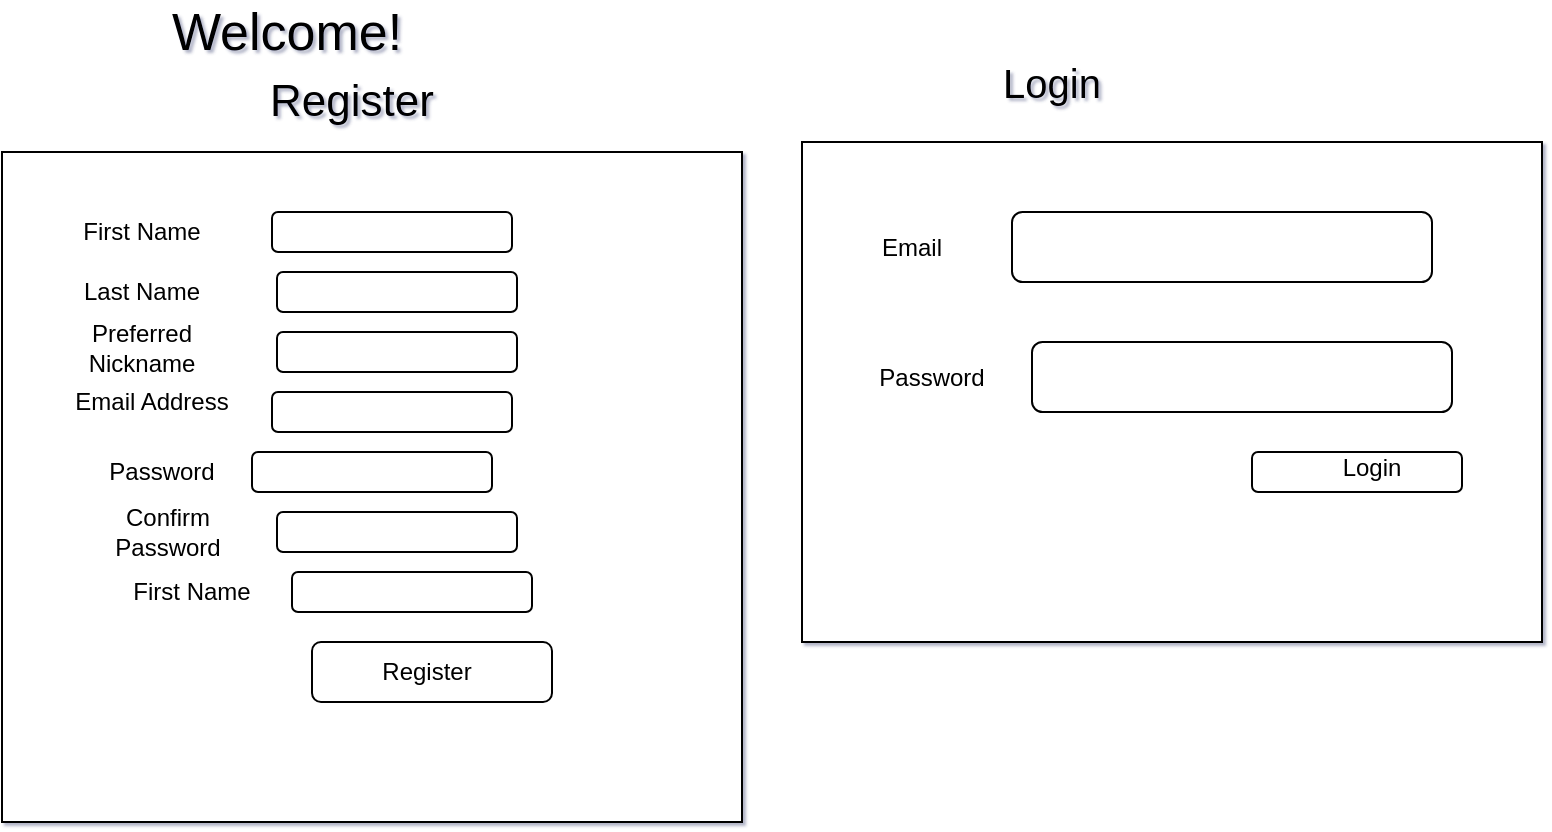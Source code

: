 <mxfile version="11.0.2" type="github"><diagram id="AYRJetypXVJj1sfTPYny" name="Page-1"><mxGraphModel dx="1527" dy="1650" grid="1" gridSize="15" guides="1" tooltips="1" connect="1" arrows="1" fold="1" page="1" pageScale="1" pageWidth="850" pageHeight="1100" background="none" math="0" shadow="1"><root><mxCell id="0"/><mxCell id="1" parent="0"/><mxCell id="lva4wxckt4OcmbiJaLVK-22" value="" style="rounded=0;whiteSpace=wrap;html=1;" vertex="1" parent="1"><mxGeometry x="-10" y="70" width="370" height="335" as="geometry"/></mxCell><mxCell id="lva4wxckt4OcmbiJaLVK-3" value="" style="rounded=0;whiteSpace=wrap;html=1;" vertex="1" parent="1"><mxGeometry x="390" y="65" width="370" height="250" as="geometry"/></mxCell><mxCell id="lva4wxckt4OcmbiJaLVK-4" value="First Name&lt;br&gt;" style="text;html=1;strokeColor=none;fillColor=none;align=center;verticalAlign=middle;whiteSpace=wrap;rounded=0;" vertex="1" parent="1"><mxGeometry x="15" y="100" width="90" height="20" as="geometry"/></mxCell><mxCell id="lva4wxckt4OcmbiJaLVK-5" value="" style="rounded=1;whiteSpace=wrap;html=1;" vertex="1" parent="1"><mxGeometry x="125" y="100" width="120" height="20" as="geometry"/></mxCell><mxCell id="lva4wxckt4OcmbiJaLVK-7" value="Last Name" style="text;html=1;strokeColor=none;fillColor=none;align=center;verticalAlign=middle;whiteSpace=wrap;rounded=0;" vertex="1" parent="1"><mxGeometry x="15" y="130" width="90" height="20" as="geometry"/></mxCell><mxCell id="lva4wxckt4OcmbiJaLVK-8" value="" style="rounded=1;whiteSpace=wrap;html=1;" vertex="1" parent="1"><mxGeometry x="127.5" y="130" width="120" height="20" as="geometry"/></mxCell><mxCell id="lva4wxckt4OcmbiJaLVK-9" value="Preferred Nickname" style="text;html=1;strokeColor=none;fillColor=none;align=center;verticalAlign=middle;whiteSpace=wrap;rounded=0;" vertex="1" parent="1"><mxGeometry x="15" y="157.5" width="90" height="20" as="geometry"/></mxCell><mxCell id="lva4wxckt4OcmbiJaLVK-10" value="" style="rounded=1;whiteSpace=wrap;html=1;" vertex="1" parent="1"><mxGeometry x="127.5" y="160" width="120" height="20" as="geometry"/></mxCell><mxCell id="lva4wxckt4OcmbiJaLVK-13" value="Email Address" style="text;html=1;strokeColor=none;fillColor=none;align=center;verticalAlign=middle;whiteSpace=wrap;rounded=0;" vertex="1" parent="1"><mxGeometry x="20" y="185" width="90" height="20" as="geometry"/></mxCell><mxCell id="lva4wxckt4OcmbiJaLVK-14" value="" style="rounded=1;whiteSpace=wrap;html=1;" vertex="1" parent="1"><mxGeometry x="125" y="190" width="120" height="20" as="geometry"/></mxCell><mxCell id="lva4wxckt4OcmbiJaLVK-15" value="Password" style="text;html=1;strokeColor=none;fillColor=none;align=center;verticalAlign=middle;whiteSpace=wrap;rounded=0;" vertex="1" parent="1"><mxGeometry x="20" y="220" width="100" height="20" as="geometry"/></mxCell><mxCell id="lva4wxckt4OcmbiJaLVK-16" value="" style="rounded=1;whiteSpace=wrap;html=1;" vertex="1" parent="1"><mxGeometry x="115" y="220" width="120" height="20" as="geometry"/></mxCell><mxCell id="lva4wxckt4OcmbiJaLVK-17" value="Confirm Password" style="text;html=1;strokeColor=none;fillColor=none;align=center;verticalAlign=middle;whiteSpace=wrap;rounded=0;" vertex="1" parent="1"><mxGeometry x="32.5" y="250" width="80" height="20" as="geometry"/></mxCell><mxCell id="lva4wxckt4OcmbiJaLVK-18" value="" style="rounded=1;whiteSpace=wrap;html=1;" vertex="1" parent="1"><mxGeometry x="127.5" y="250" width="120" height="20" as="geometry"/></mxCell><mxCell id="lva4wxckt4OcmbiJaLVK-19" value="First Name&lt;br&gt;" style="text;html=1;strokeColor=none;fillColor=none;align=center;verticalAlign=middle;whiteSpace=wrap;rounded=0;" vertex="1" parent="1"><mxGeometry x="40" y="280" width="90" height="20" as="geometry"/></mxCell><mxCell id="lva4wxckt4OcmbiJaLVK-20" value="" style="rounded=1;whiteSpace=wrap;html=1;" vertex="1" parent="1"><mxGeometry x="135" y="280" width="120" height="20" as="geometry"/></mxCell><mxCell id="lva4wxckt4OcmbiJaLVK-23" value="&lt;font style=&quot;font-size: 26px&quot;&gt;Welcome!&lt;/font&gt;" style="text;html=1;strokeColor=none;fillColor=none;align=center;verticalAlign=middle;whiteSpace=wrap;rounded=0;" vertex="1" parent="1"><mxGeometry x="100" width="65" height="20" as="geometry"/></mxCell><mxCell id="lva4wxckt4OcmbiJaLVK-24" value="&lt;font style=&quot;font-size: 22px&quot;&gt;Register&lt;/font&gt;" style="text;html=1;strokeColor=none;fillColor=none;align=center;verticalAlign=middle;whiteSpace=wrap;rounded=0;" vertex="1" parent="1"><mxGeometry x="145" y="35" width="40" height="20" as="geometry"/></mxCell><mxCell id="lva4wxckt4OcmbiJaLVK-25" value="" style="rounded=1;whiteSpace=wrap;html=1;" vertex="1" parent="1"><mxGeometry x="495" y="100" width="210" height="35" as="geometry"/></mxCell><mxCell id="lva4wxckt4OcmbiJaLVK-26" value="Email" style="text;html=1;strokeColor=none;fillColor=none;align=center;verticalAlign=middle;whiteSpace=wrap;rounded=0;" vertex="1" parent="1"><mxGeometry x="425" y="107.5" width="40" height="20" as="geometry"/></mxCell><mxCell id="lva4wxckt4OcmbiJaLVK-27" value="" style="rounded=1;whiteSpace=wrap;html=1;" vertex="1" parent="1"><mxGeometry x="505" y="165" width="210" height="35" as="geometry"/></mxCell><mxCell id="lva4wxckt4OcmbiJaLVK-28" value="Password" style="text;html=1;strokeColor=none;fillColor=none;align=center;verticalAlign=middle;whiteSpace=wrap;rounded=0;" vertex="1" parent="1"><mxGeometry x="435" y="172.5" width="40" height="20" as="geometry"/></mxCell><mxCell id="lva4wxckt4OcmbiJaLVK-31" value="&lt;font style=&quot;font-size: 20px&quot;&gt;Login&lt;/font&gt;" style="text;html=1;strokeColor=none;fillColor=none;align=center;verticalAlign=middle;whiteSpace=wrap;rounded=0;" vertex="1" parent="1"><mxGeometry x="495" y="25" width="40" height="20" as="geometry"/></mxCell><mxCell id="lva4wxckt4OcmbiJaLVK-33" value="" style="rounded=1;whiteSpace=wrap;html=1;" vertex="1" parent="1"><mxGeometry x="145" y="315" width="120" height="30" as="geometry"/></mxCell><mxCell id="lva4wxckt4OcmbiJaLVK-34" value="Register" style="text;html=1;strokeColor=none;fillColor=none;align=center;verticalAlign=middle;whiteSpace=wrap;rounded=0;" vertex="1" parent="1"><mxGeometry x="150" y="320" width="105" height="20" as="geometry"/></mxCell><mxCell id="lva4wxckt4OcmbiJaLVK-35" value="" style="rounded=1;whiteSpace=wrap;html=1;" vertex="1" parent="1"><mxGeometry x="615" y="220" width="105" height="20" as="geometry"/></mxCell><mxCell id="lva4wxckt4OcmbiJaLVK-36" value="Login" style="text;html=1;strokeColor=none;fillColor=none;align=center;verticalAlign=middle;whiteSpace=wrap;rounded=0;" vertex="1" parent="1"><mxGeometry x="630" y="218" width="90" height="20" as="geometry"/></mxCell></root></mxGraphModel></diagram></mxfile>